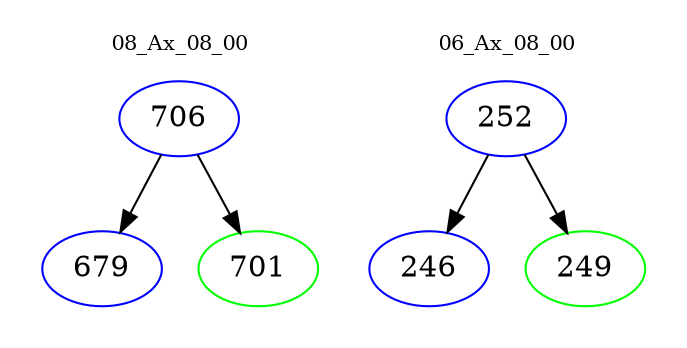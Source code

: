 digraph{
subgraph cluster_0 {
color = white
label = "08_Ax_08_00";
fontsize=10;
T0_706 [label="706", color="blue"]
T0_706 -> T0_679 [color="black"]
T0_679 [label="679", color="blue"]
T0_706 -> T0_701 [color="black"]
T0_701 [label="701", color="green"]
}
subgraph cluster_1 {
color = white
label = "06_Ax_08_00";
fontsize=10;
T1_252 [label="252", color="blue"]
T1_252 -> T1_246 [color="black"]
T1_246 [label="246", color="blue"]
T1_252 -> T1_249 [color="black"]
T1_249 [label="249", color="green"]
}
}
